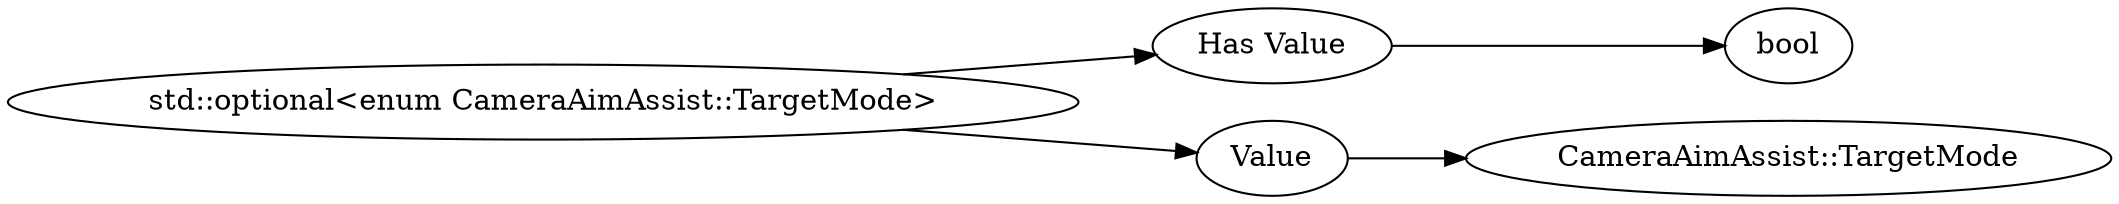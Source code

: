 digraph "std::optional<enum CameraAimAssist::TargetMode>" {
rankdir = LR
78
78 -> 79
79 -> 80
78 -> 81
81 -> 85

78 [label="std::optional<enum CameraAimAssist::TargetMode>",comment="name: \"std::optional<enum CameraAimAssist::TargetMode>\", typeName: \"\", id: 78, branchId: 0, recurseId: -1, attributes: 0, notes: \"\""];
79 [label="Has Value",comment="name: \"Has Value\", typeName: \"\", id: 79, branchId: 0, recurseId: -1, attributes: 0, notes: \"If true, follow with appropriate data type, otherwise nothing\""];
80 [label="bool",comment="name: \"bool\", typeName: \"\", id: 80, branchId: 0, recurseId: -1, attributes: 512, notes: \"\""];
81 [label="Value",comment="name: \"Value\", typeName: \"CameraAimAssist::TargetMode\", id: 81, branchId: 0, recurseId: -1, attributes: 256, notes: \"\""];
85 [label="CameraAimAssist::TargetMode",comment="name: \"CameraAimAssist::TargetMode\", typeName: \"\", id: 85, branchId: 0, recurseId: -1, attributes: 512, notes: \"\""];
{ rank = max;80;85}

}
